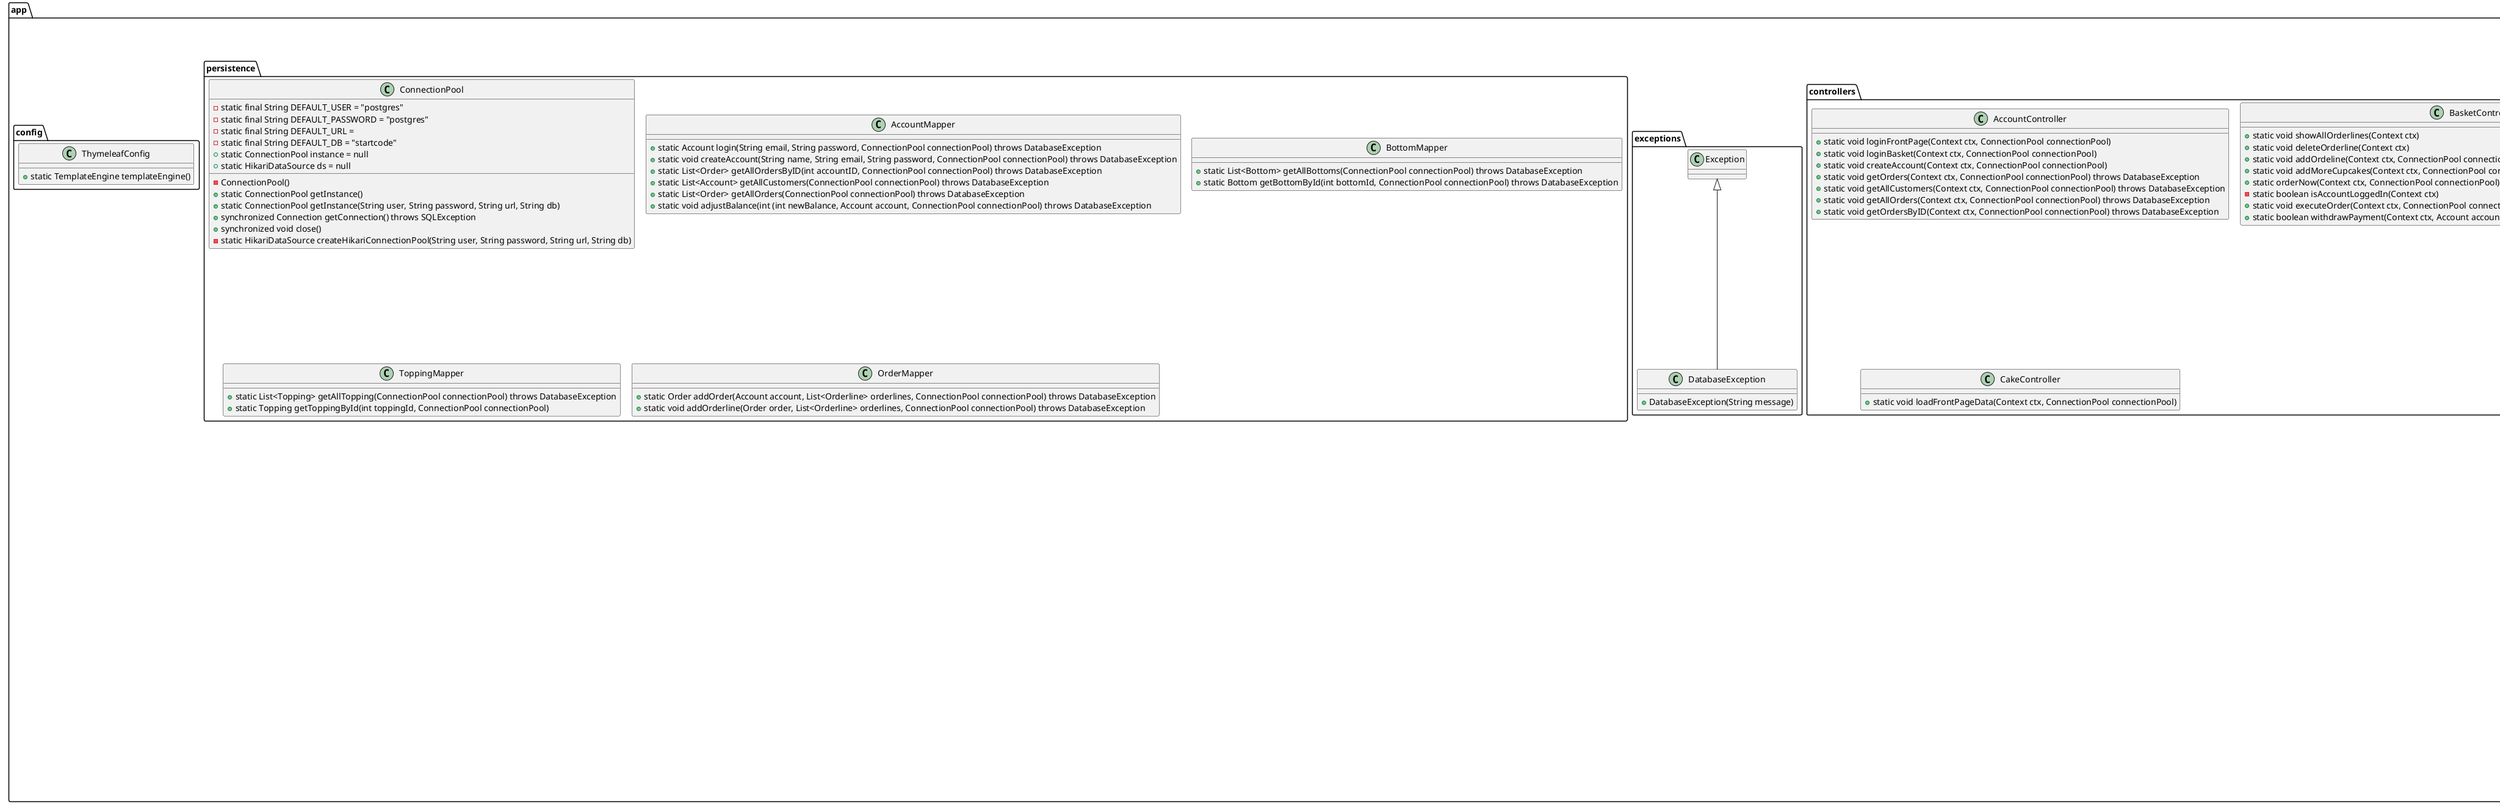 @startuml
'https://plantuml.com/class-diagram
package app {

class Main {
}


package entities {

    class Account {
        - int id
        - String name
        - String email
        - String password
        - boolean isAdmin
        - int balance
        - List<Order> orders

        + Account(int id, String name, String email, String password, boolean isAdmin)
        + Account(int id, String name, String email, String password, boolean isAdmin, int balance)
        + int getId()
        + String getName()
        + String getEmail()
        + String getPassword()
        + boolean IsAdmin()
        + int getBalance()
        + void setBalance(int newBalance)
        + void addOrder()
        + List<Order> getAllOrders()
        + String toString()
    }

    Account *-- Main
    Account *-- Order

    class Order {
        - int id
        - date orderDate
        - int orderSum
        - List<Orderline> orderlines
        - int accountID

        + Order(int id, date orderDate, int orderSum, List<Orderline> orderlines)
        + Order(int id, date orderDate, int orderSum, int accountID)
        + int getId()
        + date getOrderDate()
        + int getOrderSum()
        + List<Orderline> getOrderlines()
    }

    Order *-- Orderline

    class Orderline {
        - int id
        - static int counter
        - int amount
        - Bottom bottom
        - Topping topping

        + Orderline(int amount, Bottom bottom, Topping topping)
        + Orderline(int id, int amount, Bottom bottom, Topping topping)
        + int getId()
        + int getAmount()
        + Bottom getBottom()
        + Topping getTopping()
        + int getPricePrOrderLine()
    }

    Orderline *-- Topping

    class Topping {
        - int id
        - String name
        - int price

        + Topping(int id, String name, int price)
        + int getId()
        + String getName()
        + int getPrice()
    }

    Orderline *-- Bottom

    class Bottom {
        - int id
        - String name
        - int price

        + Bottom(int id, String name, int price)
        + int getId()
        + String getName()
        + int getPrice()
    }

    Main *-- Basket
    Basket *-- Orderline

    class Basket {
        - List<Orderline> orderlines

        + void addOrderline(Orderline orderline)
        + List<Orderline> getOrderlines()
        + int getOrderTotalPrice()
        + int getTotalAmountOfCupcakes()
    }
}

package controllers {
    class AccountController {
    + static void loginFrontPage(Context ctx, ConnectionPool connectionPool)
    + static void loginBasket(Context ctx, ConnectionPool connectionPool)
    + static void createAccount(Context ctx, ConnectionPool connectionPool)
    + static void getOrders(Context ctx, ConnectionPool connectionPool) throws DatabaseException
    + static void getAllCustomers(Context ctx, ConnectionPool connectionPool) throws DatabaseException
    + static void getAllOrders(Context ctx, ConnectionPool connectionPool) throws DatabaseException
    + static void getOrdersByID(Context ctx, ConnectionPool connectionPool) throws DatabaseException
    }

    class BasketController{
    + static void showAllOrderlines(Context ctx)
    + static void deleteOrderline(Context ctx)
    + static void addOrdeline(Context ctx, ConnectionPool connectionPool) throws DatabaseException
    + static void addMoreCupcakes(Context ctx, ConnectionPool connectionPool)
    + static orderNow(Context ctx, ConnectionPool connectionPool) throws DatabaseException
    - static boolean isAccountLoggedIn(Context ctx)
    + static void executeOrder(Context ctx, ConnectionPool connectionPool) throws DatabaseException, SQLException
    + static boolean withdrawPayment(Context ctx, Account account, int amountToWithdraw)
    }

    class CakeController{
    + static void loadFrontPageData(Context ctx, ConnectionPool connectionPool)
    }
}

package exceptions {
    class DatabaseException extends Exception{
        + DatabaseException(String message)
    }
}

package persistence {
    class ConnectionPool {
    - static final String DEFAULT_USER = "postgres"
    - static final String DEFAULT_PASSWORD = "postgres"
    - static final String DEFAULT_URL =
    - static final String DEFAULT_DB = "startcode"
    + static ConnectionPool instance = null
    + static HikariDataSource ds = null
    - ConnectionPool()
    + static ConnectionPool getInstance()
    + static ConnectionPool getInstance(String user, String password, String url, String db)
    + synchronized Connection getConnection() throws SQLException
    + synchronized void close()
    - static HikariDataSource createHikariConnectionPool(String user, String password, String url, String db)
    }

    class AccountMapper {
    + static Account login(String email, String password, ConnectionPool connectionPool) throws DatabaseException
    + static void createAccount(String name, String email, String password, ConnectionPool connectionPool) throws DatabaseException
    + static List<Order> getAllOrdersByID(int accountID, ConnectionPool connectionPool) throws DatabaseException
    + static List<Account> getAllCustomers(ConnectionPool connectionPool) throws DatabaseException
    + static List<Order> getAllOrders(ConnectionPool connectionPool) throws DatabaseException
    + static void adjustBalance(int (int newBalance, Account account, ConnectionPool connectionPool) throws DatabaseException
    }

    class BottomMapper{
    + static List<Bottom> getAllBottoms(ConnectionPool connectionPool) throws DatabaseException
    + static Bottom getBottomById(int bottomId, ConnectionPool connectionPool) throws DatabaseException
    }

    class ToppingMapper{
    + static List<Topping> getAllTopping(ConnectionPool connectionPool) throws DatabaseException
    + static Topping getToppingById(int toppingId, ConnectionPool connectionPool)
    }

    class OrderMapper{
    + static Order addOrder(Account account, List<Orderline> orderlines, ConnectionPool connectionPool) throws DatabaseException
    + static void addOrderline(Order order, List<Orderline> orderlines, ConnectionPool connectionPool) throws DatabaseException
    }
}

package config {
    class ThymeleafConfig {
    + static TemplateEngine templateEngine()
    }
}

}
!pragma layout smetana
@enduml